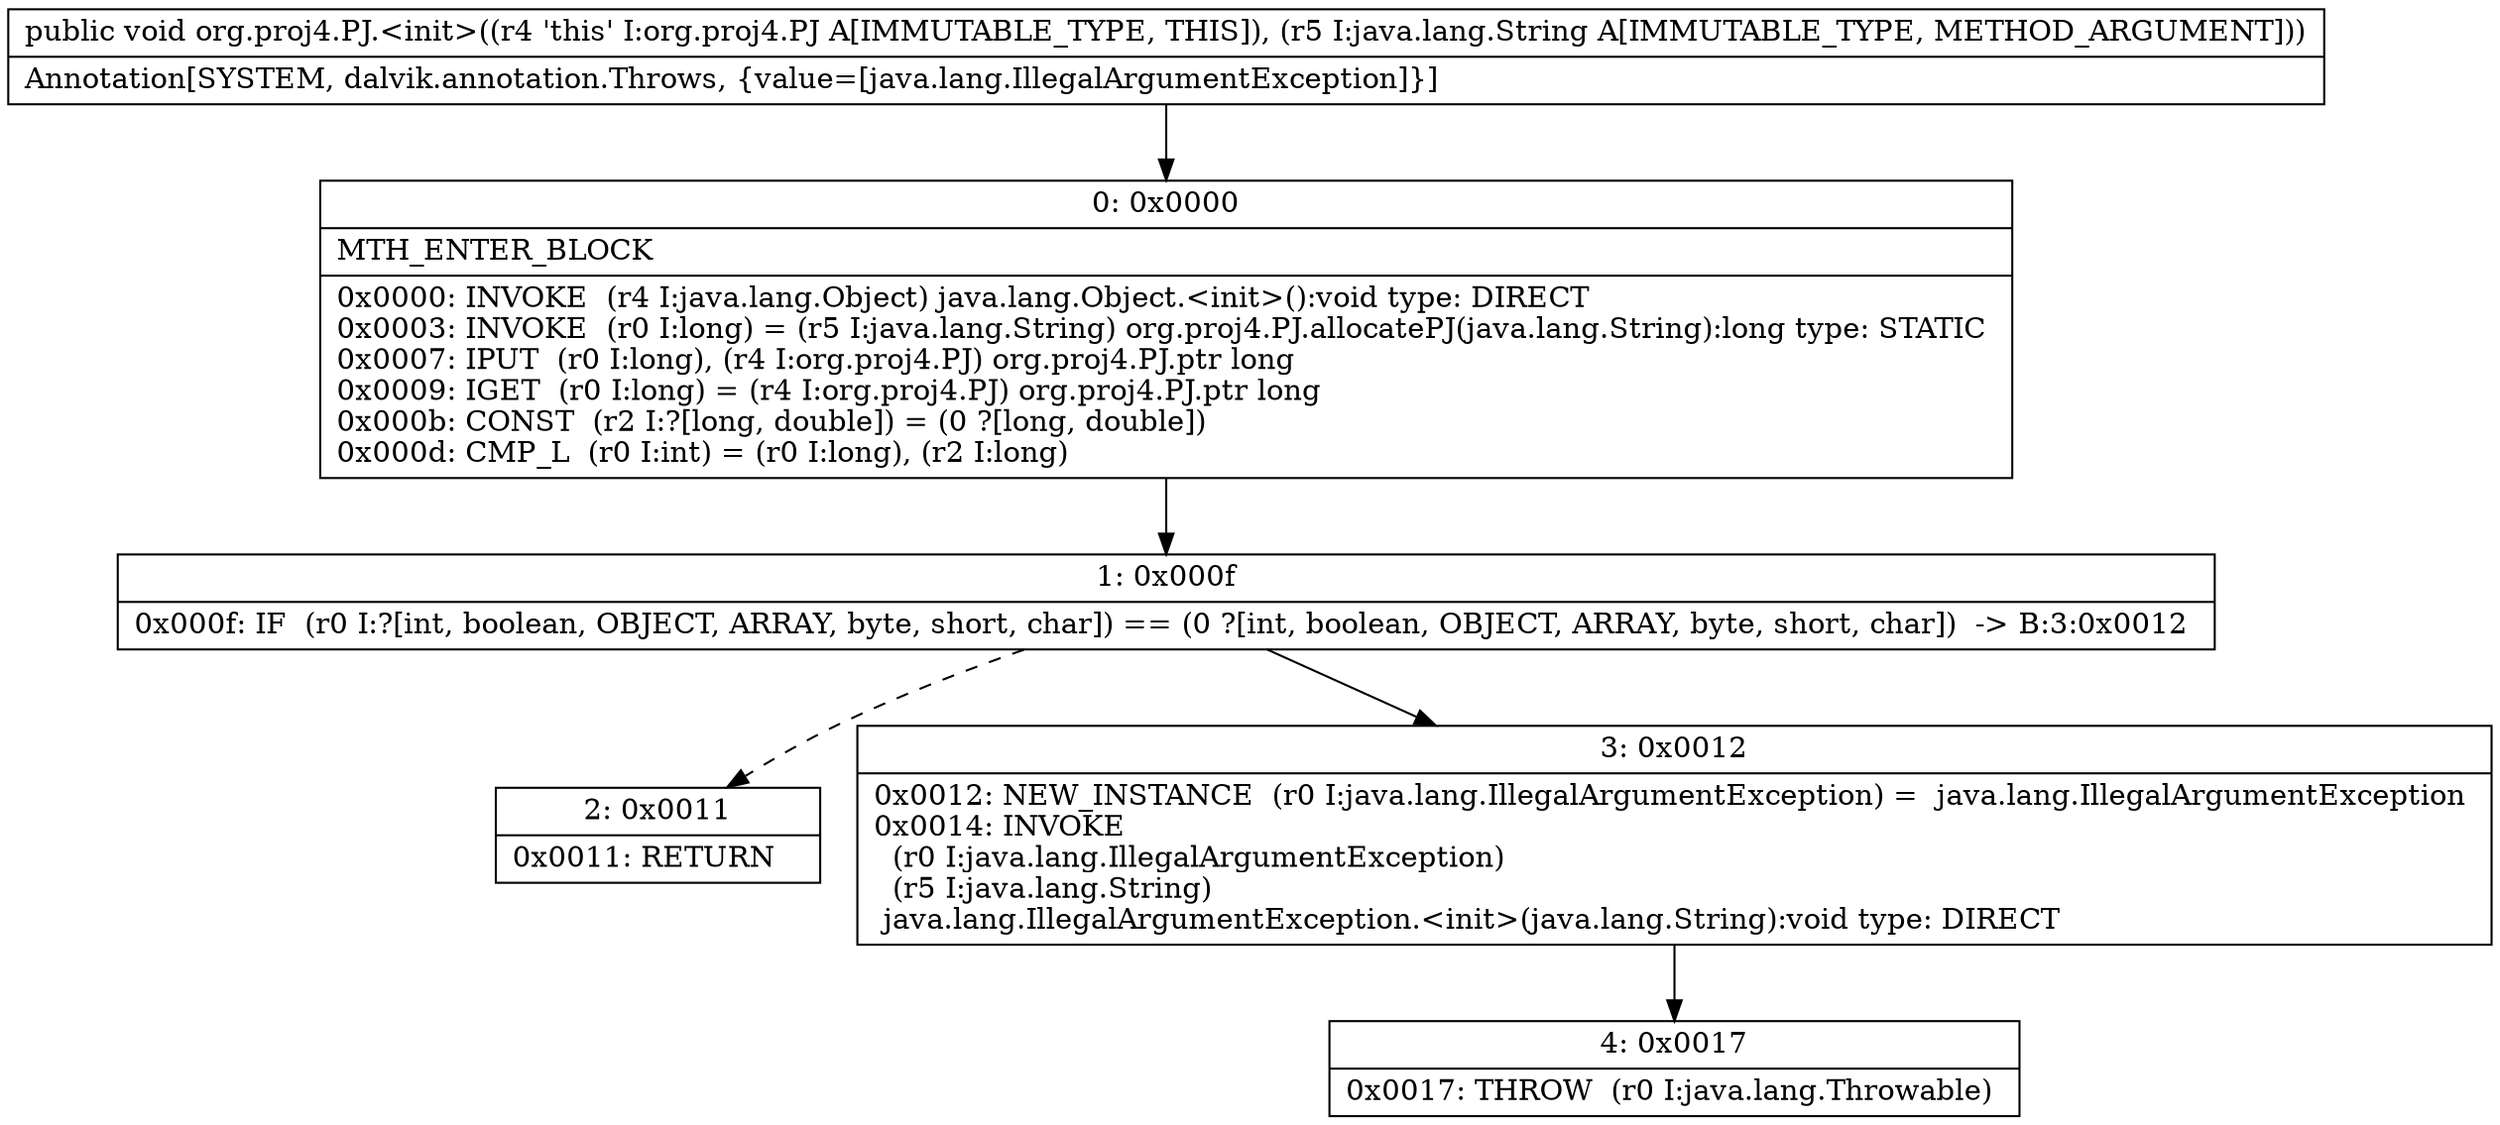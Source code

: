 digraph "CFG fororg.proj4.PJ.\<init\>(Ljava\/lang\/String;)V" {
Node_0 [shape=record,label="{0\:\ 0x0000|MTH_ENTER_BLOCK\l|0x0000: INVOKE  (r4 I:java.lang.Object) java.lang.Object.\<init\>():void type: DIRECT \l0x0003: INVOKE  (r0 I:long) = (r5 I:java.lang.String) org.proj4.PJ.allocatePJ(java.lang.String):long type: STATIC \l0x0007: IPUT  (r0 I:long), (r4 I:org.proj4.PJ) org.proj4.PJ.ptr long \l0x0009: IGET  (r0 I:long) = (r4 I:org.proj4.PJ) org.proj4.PJ.ptr long \l0x000b: CONST  (r2 I:?[long, double]) = (0 ?[long, double]) \l0x000d: CMP_L  (r0 I:int) = (r0 I:long), (r2 I:long) \l}"];
Node_1 [shape=record,label="{1\:\ 0x000f|0x000f: IF  (r0 I:?[int, boolean, OBJECT, ARRAY, byte, short, char]) == (0 ?[int, boolean, OBJECT, ARRAY, byte, short, char])  \-\> B:3:0x0012 \l}"];
Node_2 [shape=record,label="{2\:\ 0x0011|0x0011: RETURN   \l}"];
Node_3 [shape=record,label="{3\:\ 0x0012|0x0012: NEW_INSTANCE  (r0 I:java.lang.IllegalArgumentException) =  java.lang.IllegalArgumentException \l0x0014: INVOKE  \l  (r0 I:java.lang.IllegalArgumentException)\l  (r5 I:java.lang.String)\l java.lang.IllegalArgumentException.\<init\>(java.lang.String):void type: DIRECT \l}"];
Node_4 [shape=record,label="{4\:\ 0x0017|0x0017: THROW  (r0 I:java.lang.Throwable) \l}"];
MethodNode[shape=record,label="{public void org.proj4.PJ.\<init\>((r4 'this' I:org.proj4.PJ A[IMMUTABLE_TYPE, THIS]), (r5 I:java.lang.String A[IMMUTABLE_TYPE, METHOD_ARGUMENT]))  | Annotation[SYSTEM, dalvik.annotation.Throws, \{value=[java.lang.IllegalArgumentException]\}]\l}"];
MethodNode -> Node_0;
Node_0 -> Node_1;
Node_1 -> Node_2[style=dashed];
Node_1 -> Node_3;
Node_3 -> Node_4;
}

